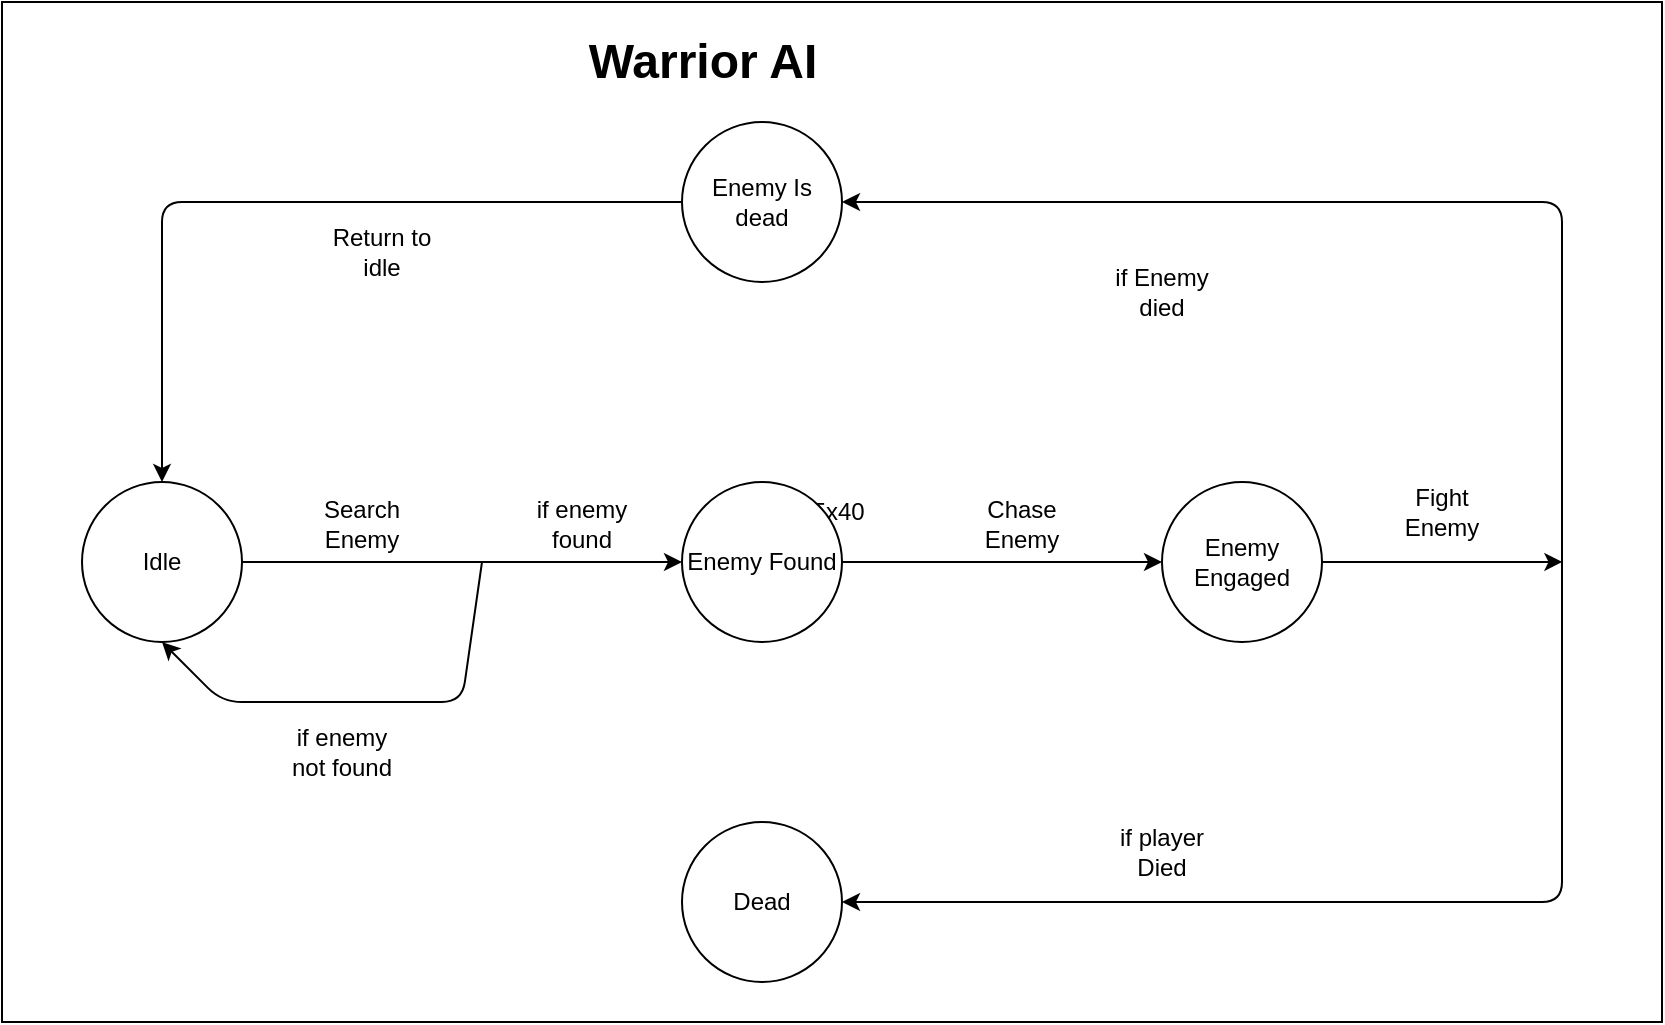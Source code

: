 <mxfile>
    <diagram id="Tsc82rtG4L3XUbVsCars" name="Page-1">
        <mxGraphModel dx="822" dy="422" grid="1" gridSize="10" guides="1" tooltips="1" connect="1" arrows="1" fold="1" page="1" pageScale="1" pageWidth="827" pageHeight="1169" math="0" shadow="0">
            <root>
                <mxCell id="0"/>
                <mxCell id="1" parent="0"/>
                <mxCell id="44" value="25x40" style="shape=rect;dashed=0;shadow=0;html=1;whiteSpace=wrap;" vertex="1" parent="1">
                    <mxGeometry x="100" y="80" width="830" height="510" as="geometry"/>
                </mxCell>
                <mxCell id="15" value="Idle" style="ellipse;whiteSpace=wrap;html=1;aspect=fixed;" vertex="1" parent="1">
                    <mxGeometry x="140" y="320" width="80" height="80" as="geometry"/>
                </mxCell>
                <mxCell id="16" value="" style="endArrow=classic;html=1;exitX=1;exitY=0.5;exitDx=0;exitDy=0;" edge="1" parent="1" source="15">
                    <mxGeometry width="50" height="50" relative="1" as="geometry">
                        <mxPoint x="230" y="410" as="sourcePoint"/>
                        <mxPoint x="440" y="360" as="targetPoint"/>
                    </mxGeometry>
                </mxCell>
                <mxCell id="26" value="Search Enemy" style="text;html=1;strokeColor=none;fillColor=none;align=center;verticalAlign=middle;whiteSpace=wrap;rounded=0;rotation=0;" vertex="1" parent="1">
                    <mxGeometry x="250" y="326" width="60" height="30" as="geometry"/>
                </mxCell>
                <mxCell id="32" value="if enemy found" style="text;html=1;strokeColor=none;fillColor=none;align=center;verticalAlign=middle;whiteSpace=wrap;rounded=0;" vertex="1" parent="1">
                    <mxGeometry x="360" y="326" width="60" height="30" as="geometry"/>
                </mxCell>
                <mxCell id="33" value="" style="endArrow=classic;html=1;entryX=0.5;entryY=1;entryDx=0;entryDy=0;" edge="1" parent="1" target="15">
                    <mxGeometry width="50" height="50" relative="1" as="geometry">
                        <mxPoint x="340" y="360" as="sourcePoint"/>
                        <mxPoint x="450" y="370" as="targetPoint"/>
                        <Array as="points">
                            <mxPoint x="330" y="430"/>
                            <mxPoint x="210" y="430"/>
                        </Array>
                    </mxGeometry>
                </mxCell>
                <mxCell id="34" value="if enemy not found" style="text;html=1;strokeColor=none;fillColor=none;align=center;verticalAlign=middle;whiteSpace=wrap;rounded=0;" vertex="1" parent="1">
                    <mxGeometry x="240" y="440" width="60" height="30" as="geometry"/>
                </mxCell>
                <mxCell id="35" value="Enemy Found" style="ellipse;whiteSpace=wrap;html=1;aspect=fixed;" vertex="1" parent="1">
                    <mxGeometry x="440" y="320" width="80" height="80" as="geometry"/>
                </mxCell>
                <mxCell id="37" value="" style="endArrow=classic;html=1;exitX=0;exitY=0.5;exitDx=0;exitDy=0;entryX=0.5;entryY=0;entryDx=0;entryDy=0;startArrow=none;" edge="1" parent="1" source="56" target="15">
                    <mxGeometry width="50" height="50" relative="1" as="geometry">
                        <mxPoint x="230" y="370" as="sourcePoint"/>
                        <mxPoint x="450" y="370" as="targetPoint"/>
                        <Array as="points">
                            <mxPoint x="180" y="180"/>
                        </Array>
                    </mxGeometry>
                </mxCell>
                <mxCell id="39" value="" style="endArrow=classic;html=1;exitX=1;exitY=0.5;exitDx=0;exitDy=0;" edge="1" parent="1" source="35">
                    <mxGeometry width="50" height="50" relative="1" as="geometry">
                        <mxPoint x="230" y="370" as="sourcePoint"/>
                        <mxPoint x="680" y="360" as="targetPoint"/>
                    </mxGeometry>
                </mxCell>
                <mxCell id="40" value="Chase Enemy" style="text;html=1;strokeColor=none;fillColor=none;align=center;verticalAlign=middle;whiteSpace=wrap;rounded=0;rotation=0;" vertex="1" parent="1">
                    <mxGeometry x="580" y="326" width="60" height="30" as="geometry"/>
                </mxCell>
                <mxCell id="59" style="edgeStyle=none;html=1;exitX=1;exitY=0.5;exitDx=0;exitDy=0;entryX=0.94;entryY=0.549;entryDx=0;entryDy=0;entryPerimeter=0;" edge="1" parent="1" source="41" target="44">
                    <mxGeometry relative="1" as="geometry"/>
                </mxCell>
                <mxCell id="41" value="Enemy&lt;br&gt;Engaged" style="ellipse;whiteSpace=wrap;html=1;aspect=fixed;" vertex="1" parent="1">
                    <mxGeometry x="680" y="320" width="80" height="80" as="geometry"/>
                </mxCell>
                <mxCell id="42" value="" style="endArrow=classic;html=1;entryX=1;entryY=0.5;entryDx=0;entryDy=0;" edge="1" parent="1" target="56">
                    <mxGeometry width="50" height="50" relative="1" as="geometry">
                        <mxPoint x="880" y="360" as="sourcePoint"/>
                        <mxPoint x="440" y="230" as="targetPoint"/>
                        <Array as="points">
                            <mxPoint x="880" y="180"/>
                        </Array>
                    </mxGeometry>
                </mxCell>
                <mxCell id="43" value="if Enemy died" style="text;html=1;strokeColor=none;fillColor=none;align=center;verticalAlign=middle;whiteSpace=wrap;rounded=0;rotation=0;" vertex="1" parent="1">
                    <mxGeometry x="650" y="210" width="60" height="30" as="geometry"/>
                </mxCell>
                <mxCell id="45" value="Warrior AI" style="text;strokeColor=none;fillColor=none;html=1;fontSize=24;fontStyle=1;verticalAlign=middle;align=center;" vertex="1" parent="1">
                    <mxGeometry x="400" y="90" width="100" height="40" as="geometry"/>
                </mxCell>
                <mxCell id="46" value="Dead" style="ellipse;whiteSpace=wrap;html=1;aspect=fixed;" vertex="1" parent="1">
                    <mxGeometry x="440" y="490" width="80" height="80" as="geometry"/>
                </mxCell>
                <mxCell id="51" value="" style="endArrow=classic;html=1;entryX=1;entryY=0.5;entryDx=0;entryDy=0;" edge="1" parent="1" target="46">
                    <mxGeometry width="50" height="50" relative="1" as="geometry">
                        <mxPoint x="880" y="360" as="sourcePoint"/>
                        <mxPoint x="490" y="500.0" as="targetPoint"/>
                        <Array as="points">
                            <mxPoint x="880" y="530"/>
                            <mxPoint x="720" y="530"/>
                        </Array>
                    </mxGeometry>
                </mxCell>
                <mxCell id="52" value="if player Died" style="text;html=1;strokeColor=none;fillColor=none;align=center;verticalAlign=middle;whiteSpace=wrap;rounded=0;" vertex="1" parent="1">
                    <mxGeometry x="650" y="490" width="60" height="30" as="geometry"/>
                </mxCell>
                <mxCell id="53" value="Fight Enemy" style="text;html=1;strokeColor=none;fillColor=none;align=center;verticalAlign=middle;whiteSpace=wrap;rounded=0;" vertex="1" parent="1">
                    <mxGeometry x="790" y="320" width="60" height="30" as="geometry"/>
                </mxCell>
                <mxCell id="56" value="Enemy Is dead" style="ellipse;whiteSpace=wrap;html=1;aspect=fixed;" vertex="1" parent="1">
                    <mxGeometry x="440" y="140" width="80" height="80" as="geometry"/>
                </mxCell>
                <mxCell id="65" value="Return to idle" style="text;html=1;strokeColor=none;fillColor=none;align=center;verticalAlign=middle;whiteSpace=wrap;rounded=0;" vertex="1" parent="1">
                    <mxGeometry x="260" y="190" width="60" height="30" as="geometry"/>
                </mxCell>
            </root>
        </mxGraphModel>
    </diagram>
</mxfile>